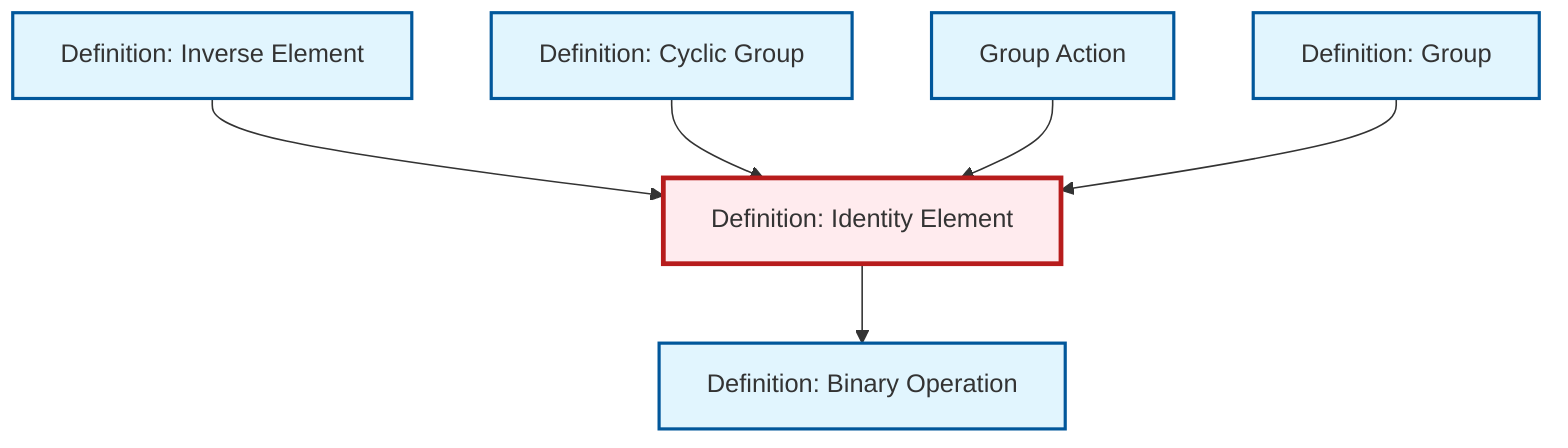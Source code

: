graph TD
    classDef definition fill:#e1f5fe,stroke:#01579b,stroke-width:2px
    classDef theorem fill:#f3e5f5,stroke:#4a148c,stroke-width:2px
    classDef axiom fill:#fff3e0,stroke:#e65100,stroke-width:2px
    classDef example fill:#e8f5e9,stroke:#1b5e20,stroke-width:2px
    classDef current fill:#ffebee,stroke:#b71c1c,stroke-width:3px
    def-binary-operation["Definition: Binary Operation"]:::definition
    def-cyclic-group["Definition: Cyclic Group"]:::definition
    def-group["Definition: Group"]:::definition
    def-inverse-element["Definition: Inverse Element"]:::definition
    def-group-action["Group Action"]:::definition
    def-identity-element["Definition: Identity Element"]:::definition
    def-inverse-element --> def-identity-element
    def-cyclic-group --> def-identity-element
    def-group-action --> def-identity-element
    def-identity-element --> def-binary-operation
    def-group --> def-identity-element
    class def-identity-element current